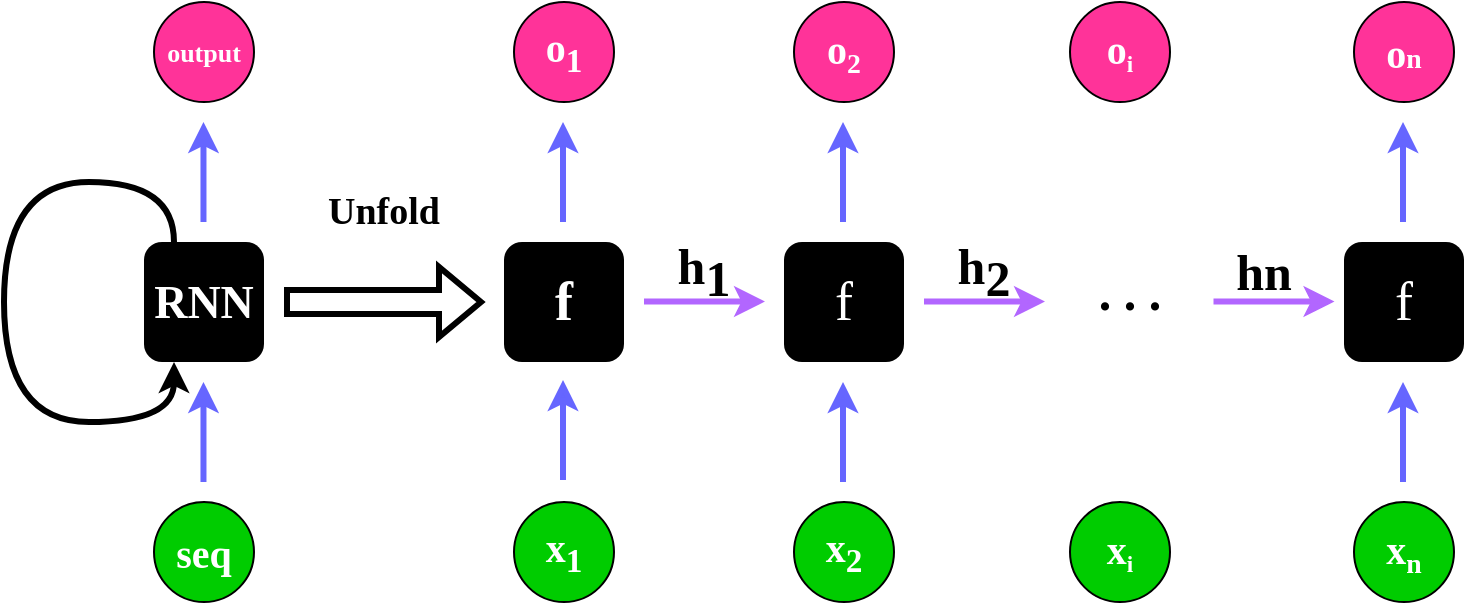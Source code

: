 <mxfile version="24.0.7" type="device">
  <diagram name="Page-1" id="DUD_6-T85kScICrpKMMz">
    <mxGraphModel dx="1783" dy="590" grid="1" gridSize="10" guides="1" tooltips="1" connect="1" arrows="1" fold="1" page="1" pageScale="1" pageWidth="850" pageHeight="1100" math="0" shadow="0">
      <root>
        <mxCell id="0" />
        <mxCell id="1" parent="0" />
        <mxCell id="Kn0003oJxsBQeWTrvDDb-1" value="&lt;font size=&quot;1&quot; data-font-src=&quot;https://fonts.googleapis.com/css?family=Italianno&quot; face=&quot;Italianno&quot; style=&quot;&quot; color=&quot;#ffffff&quot;&gt;&lt;b style=&quot;font-size: 27px;&quot;&gt;f&lt;/b&gt;&lt;/font&gt;" style="rounded=1;whiteSpace=wrap;html=1;fillColor=#000000;strokeColor=none;fontColor=#FF6666;" parent="1" vertex="1">
          <mxGeometry x="40" y="320" width="60" height="60" as="geometry" />
        </mxCell>
        <mxCell id="Kn0003oJxsBQeWTrvDDb-2" value="&lt;font color=&quot;#ffffff&quot; face=&quot;Italianno&quot; style=&quot;font-size: 27px;&quot;&gt;f&lt;/font&gt;" style="rounded=1;whiteSpace=wrap;html=1;fillColor=#000000;strokeColor=none;fontColor=#FF6666;" parent="1" vertex="1">
          <mxGeometry x="180" y="320" width="60" height="60" as="geometry" />
        </mxCell>
        <mxCell id="Kn0003oJxsBQeWTrvDDb-4" value="&lt;span style=&quot;color: rgb(255, 255, 255); font-family: Italianno; font-size: 27px;&quot;&gt;f&lt;/span&gt;" style="rounded=1;whiteSpace=wrap;html=1;fillColor=#000000;strokeColor=none;fontColor=#FF6666;" parent="1" vertex="1">
          <mxGeometry x="460" y="320" width="60" height="60" as="geometry" />
        </mxCell>
        <mxCell id="Kn0003oJxsBQeWTrvDDb-5" style="edgeStyle=orthogonalEdgeStyle;rounded=0;orthogonalLoop=1;jettySize=auto;html=1;exitX=0.5;exitY=0;exitDx=0;exitDy=0;strokeWidth=3;strokeColor=#6666FF;fontColor=#FF6666;" parent="1" edge="1">
          <mxGeometry relative="1" as="geometry">
            <mxPoint x="69.5" y="439" as="sourcePoint" />
            <mxPoint x="69.5" y="389" as="targetPoint" />
          </mxGeometry>
        </mxCell>
        <mxCell id="Kn0003oJxsBQeWTrvDDb-6" value="&lt;font face=&quot;Ubuntu&quot; style=&quot;font-size: 20px;&quot;&gt;&lt;b&gt;x&lt;sub&gt;1&lt;/sub&gt;&lt;/b&gt;&lt;/font&gt;" style="ellipse;whiteSpace=wrap;html=1;aspect=fixed;fillColor=#00CC00;fontColor=#FFFFFF;" parent="1" vertex="1">
          <mxGeometry x="45" y="450" width="50" height="50" as="geometry" />
        </mxCell>
        <mxCell id="Kn0003oJxsBQeWTrvDDb-7" style="edgeStyle=orthogonalEdgeStyle;rounded=0;orthogonalLoop=1;jettySize=auto;html=1;exitX=0.5;exitY=0;exitDx=0;exitDy=0;strokeWidth=3;strokeColor=#6666FF;fontColor=#FF6666;" parent="1" edge="1">
          <mxGeometry relative="1" as="geometry">
            <mxPoint x="69.5" y="310" as="sourcePoint" />
            <mxPoint x="69.5" y="260" as="targetPoint" />
          </mxGeometry>
        </mxCell>
        <mxCell id="Kn0003oJxsBQeWTrvDDb-8" value="&lt;font face=&quot;Ubuntu&quot;&gt;&lt;span style=&quot;font-size: 20px;&quot;&gt;&lt;b&gt;o&lt;sub&gt;1&lt;/sub&gt;&lt;/b&gt;&lt;/span&gt;&lt;/font&gt;" style="ellipse;whiteSpace=wrap;html=1;aspect=fixed;fillColor=#FF3399;fontColor=#FFFFFF;" parent="1" vertex="1">
          <mxGeometry x="45" y="200" width="50" height="50" as="geometry" />
        </mxCell>
        <mxCell id="Kn0003oJxsBQeWTrvDDb-9" value="&lt;b style=&quot;font-family: Ubuntu; font-size: 20px;&quot;&gt;o&lt;/b&gt;&lt;b style=&quot;font-family: Ubuntu; font-size: 16.667px;&quot;&gt;&lt;sub&gt;2&lt;/sub&gt;&lt;/b&gt;" style="ellipse;whiteSpace=wrap;html=1;aspect=fixed;fillColor=#FF3399;fontColor=#FFFFFF;" parent="1" vertex="1">
          <mxGeometry x="185" y="200" width="50" height="50" as="geometry" />
        </mxCell>
        <mxCell id="Kn0003oJxsBQeWTrvDDb-11" value="&lt;b style=&quot;font-family: Ubuntu; font-size: 20px;&quot;&gt;o&lt;/b&gt;&lt;b style=&quot;font-family: Ubuntu; font-size: 13.889px;&quot;&gt;n&lt;/b&gt;" style="ellipse;whiteSpace=wrap;html=1;aspect=fixed;fillColor=#FF3399;fontColor=#FFFFFF;" parent="1" vertex="1">
          <mxGeometry x="465" y="200" width="50" height="50" as="geometry" />
        </mxCell>
        <mxCell id="Kn0003oJxsBQeWTrvDDb-12" style="edgeStyle=orthogonalEdgeStyle;rounded=0;orthogonalLoop=1;jettySize=auto;html=1;exitX=0.5;exitY=0;exitDx=0;exitDy=0;strokeWidth=3;strokeColor=#6666FF;fontColor=#FF6666;" parent="1" edge="1">
          <mxGeometry relative="1" as="geometry">
            <mxPoint x="209.5" y="310" as="sourcePoint" />
            <mxPoint x="209.5" y="260" as="targetPoint" />
          </mxGeometry>
        </mxCell>
        <mxCell id="Kn0003oJxsBQeWTrvDDb-14" style="edgeStyle=orthogonalEdgeStyle;rounded=0;orthogonalLoop=1;jettySize=auto;html=1;exitX=0.5;exitY=0;exitDx=0;exitDy=0;strokeWidth=3;strokeColor=#6666FF;fontColor=#FF6666;" parent="1" edge="1">
          <mxGeometry relative="1" as="geometry">
            <mxPoint x="489.5" y="310" as="sourcePoint" />
            <mxPoint x="489.5" y="260" as="targetPoint" />
          </mxGeometry>
        </mxCell>
        <mxCell id="Kn0003oJxsBQeWTrvDDb-15" value="&lt;font face=&quot;Ubuntu&quot; style=&quot;font-size: 20px;&quot;&gt;&lt;b&gt;x&lt;sub&gt;2&lt;/sub&gt;&lt;/b&gt;&lt;/font&gt;" style="ellipse;whiteSpace=wrap;html=1;aspect=fixed;fillColor=#00CC00;fontColor=#FFFFFF;" parent="1" vertex="1">
          <mxGeometry x="185" y="450" width="50" height="50" as="geometry" />
        </mxCell>
        <mxCell id="Kn0003oJxsBQeWTrvDDb-17" value="&lt;font face=&quot;Ubuntu&quot; style=&quot;&quot;&gt;&lt;b style=&quot;&quot;&gt;&lt;span style=&quot;font-size: 20px;&quot;&gt;x&lt;/span&gt;&lt;span style=&quot;font-size: 16.667px;&quot;&gt;&lt;sub&gt;n&lt;/sub&gt;&lt;/span&gt;&lt;/b&gt;&lt;/font&gt;" style="ellipse;whiteSpace=wrap;html=1;aspect=fixed;fillColor=#00CC00;fontColor=#FFFFFF;" parent="1" vertex="1">
          <mxGeometry x="465" y="450" width="50" height="50" as="geometry" />
        </mxCell>
        <mxCell id="Kn0003oJxsBQeWTrvDDb-18" style="edgeStyle=orthogonalEdgeStyle;rounded=0;orthogonalLoop=1;jettySize=auto;html=1;exitX=0.5;exitY=0;exitDx=0;exitDy=0;strokeWidth=3;strokeColor=#6666FF;fontColor=#FF6666;" parent="1" edge="1">
          <mxGeometry relative="1" as="geometry">
            <mxPoint x="209.5" y="440" as="sourcePoint" />
            <mxPoint x="209.5" y="390" as="targetPoint" />
          </mxGeometry>
        </mxCell>
        <mxCell id="Kn0003oJxsBQeWTrvDDb-20" style="edgeStyle=orthogonalEdgeStyle;rounded=0;orthogonalLoop=1;jettySize=auto;html=1;exitX=0.5;exitY=0;exitDx=0;exitDy=0;strokeWidth=3;strokeColor=#6666FF;fontColor=#FF6666;" parent="1" edge="1">
          <mxGeometry relative="1" as="geometry">
            <mxPoint x="489.5" y="440" as="sourcePoint" />
            <mxPoint x="489.5" y="390" as="targetPoint" />
          </mxGeometry>
        </mxCell>
        <mxCell id="Kn0003oJxsBQeWTrvDDb-21" style="edgeStyle=orthogonalEdgeStyle;rounded=0;orthogonalLoop=1;jettySize=auto;html=1;exitX=0.5;exitY=0;exitDx=0;exitDy=0;strokeWidth=3;strokeColor=#B266FF;fontColor=#FF6666;" parent="1" edge="1">
          <mxGeometry relative="1" as="geometry">
            <mxPoint x="110" y="349.78" as="sourcePoint" />
            <mxPoint x="170.5" y="349.78" as="targetPoint" />
          </mxGeometry>
        </mxCell>
        <mxCell id="Kn0003oJxsBQeWTrvDDb-22" style="edgeStyle=orthogonalEdgeStyle;rounded=0;orthogonalLoop=1;jettySize=auto;html=1;exitX=0.5;exitY=0;exitDx=0;exitDy=0;strokeWidth=3;strokeColor=#B266FF;fontColor=#FF6666;" parent="1" edge="1">
          <mxGeometry relative="1" as="geometry">
            <mxPoint x="250" y="349.76" as="sourcePoint" />
            <mxPoint x="310.5" y="349.76" as="targetPoint" />
          </mxGeometry>
        </mxCell>
        <mxCell id="Kn0003oJxsBQeWTrvDDb-23" style="edgeStyle=orthogonalEdgeStyle;rounded=0;orthogonalLoop=1;jettySize=auto;html=1;exitX=0.5;exitY=0;exitDx=0;exitDy=0;strokeWidth=3;strokeColor=#B266FF;fontColor=#FF6666;" parent="1" edge="1">
          <mxGeometry relative="1" as="geometry">
            <mxPoint x="394.75" y="349.76" as="sourcePoint" />
            <mxPoint x="455.25" y="349.76" as="targetPoint" />
          </mxGeometry>
        </mxCell>
        <mxCell id="Kn0003oJxsBQeWTrvDDb-24" value="&lt;font data-font-src=&quot;https://fonts.googleapis.com/css?family=Italianno&quot; face=&quot;Italianno&quot; style=&quot;font-size: 25px;&quot;&gt;&lt;span style=&quot;font-size: 25px;&quot;&gt;h&lt;sub style=&quot;font-size: 25px;&quot;&gt;1&lt;/sub&gt;&lt;/span&gt;&lt;/font&gt;" style="text;html=1;align=center;verticalAlign=middle;whiteSpace=wrap;rounded=0;fontSize=25;fontStyle=1" parent="1" vertex="1">
          <mxGeometry x="110" y="320" width="60" height="30" as="geometry" />
        </mxCell>
        <mxCell id="Kn0003oJxsBQeWTrvDDb-25" value="&lt;font style=&quot;font-size: 25px;&quot;&gt;&lt;span style=&quot;font-size: 25px;&quot;&gt;&lt;span style=&quot;font-size: 25px;&quot;&gt;h&lt;/span&gt;&lt;span style=&quot;font-size: 25px;&quot;&gt;&lt;sub style=&quot;font-size: 25px;&quot;&gt;2&lt;/sub&gt;&lt;/span&gt;&lt;/span&gt;&lt;/font&gt;" style="text;html=1;align=center;verticalAlign=middle;whiteSpace=wrap;rounded=0;fontFamily=Italianno;fontSource=https%3A%2F%2Ffonts.googleapis.com%2Fcss%3Ffamily%3DItalianno;fontSize=25;fontStyle=1" parent="1" vertex="1">
          <mxGeometry x="250" y="320" width="60" height="30" as="geometry" />
        </mxCell>
        <mxCell id="Kn0003oJxsBQeWTrvDDb-26" value="&lt;font style=&quot;font-size: 25px;&quot;&gt;&lt;span style=&quot;font-size: 25px;&quot;&gt;&lt;span style=&quot;font-size: 25px;&quot;&gt;hn&lt;/span&gt;&lt;/span&gt;&lt;/font&gt;" style="text;html=1;align=center;verticalAlign=middle;whiteSpace=wrap;rounded=0;fontFamily=Italianno;fontSource=https%3A%2F%2Ffonts.googleapis.com%2Fcss%3Ffamily%3DItalianno;fontSize=25;fontStyle=1" parent="1" vertex="1">
          <mxGeometry x="390" y="320" width="60" height="30" as="geometry" />
        </mxCell>
        <mxCell id="Kn0003oJxsBQeWTrvDDb-27" value="&lt;font face=&quot;Ubuntu&quot; size=&quot;1&quot; style=&quot;&quot; color=&quot;#ffffff&quot;&gt;&lt;b style=&quot;font-size: 23px;&quot;&gt;RNN&lt;/b&gt;&lt;/font&gt;" style="rounded=1;whiteSpace=wrap;html=1;fillColor=#000000;strokeColor=none;fontColor=#FF6666;" parent="1" vertex="1">
          <mxGeometry x="-140" y="320" width="60" height="60" as="geometry" />
        </mxCell>
        <mxCell id="Kn0003oJxsBQeWTrvDDb-28" value="&lt;font face=&quot;Ubuntu&quot; style=&quot;font-size: 20px;&quot;&gt;&lt;b&gt;seq&lt;/b&gt;&lt;/font&gt;" style="ellipse;whiteSpace=wrap;html=1;aspect=fixed;fillColor=#00CC00;fontColor=#FFFFFF;" parent="1" vertex="1">
          <mxGeometry x="-135" y="450" width="50" height="50" as="geometry" />
        </mxCell>
        <mxCell id="Kn0003oJxsBQeWTrvDDb-29" value="&lt;font size=&quot;1&quot; face=&quot;Ubuntu&quot;&gt;&lt;b style=&quot;font-size: 13px;&quot;&gt;output&lt;/b&gt;&lt;/font&gt;" style="ellipse;whiteSpace=wrap;html=1;aspect=fixed;fillColor=#FF3399;fontColor=#FFFFFF;" parent="1" vertex="1">
          <mxGeometry x="-135" y="200" width="50" height="50" as="geometry" />
        </mxCell>
        <mxCell id="Kn0003oJxsBQeWTrvDDb-30" style="edgeStyle=orthogonalEdgeStyle;rounded=0;orthogonalLoop=1;jettySize=auto;html=1;exitX=0.5;exitY=0;exitDx=0;exitDy=0;strokeWidth=3;strokeColor=#6666FF;fontColor=#FF6666;" parent="1" edge="1">
          <mxGeometry relative="1" as="geometry">
            <mxPoint x="-110.26" y="310" as="sourcePoint" />
            <mxPoint x="-110.26" y="260" as="targetPoint" />
          </mxGeometry>
        </mxCell>
        <mxCell id="Kn0003oJxsBQeWTrvDDb-31" style="edgeStyle=orthogonalEdgeStyle;rounded=0;orthogonalLoop=1;jettySize=auto;html=1;exitX=0.5;exitY=0;exitDx=0;exitDy=0;strokeWidth=3;strokeColor=#6666FF;fontColor=#FF6666;" parent="1" edge="1">
          <mxGeometry relative="1" as="geometry">
            <mxPoint x="-110.26" y="440" as="sourcePoint" />
            <mxPoint x="-110.26" y="390" as="targetPoint" />
          </mxGeometry>
        </mxCell>
        <mxCell id="Kn0003oJxsBQeWTrvDDb-32" style="edgeStyle=orthogonalEdgeStyle;rounded=0;orthogonalLoop=1;jettySize=auto;html=1;exitX=0.25;exitY=0;exitDx=0;exitDy=0;entryX=0.25;entryY=1;entryDx=0;entryDy=0;strokeWidth=3;curved=1;" parent="1" source="Kn0003oJxsBQeWTrvDDb-27" target="Kn0003oJxsBQeWTrvDDb-27" edge="1">
          <mxGeometry relative="1" as="geometry">
            <Array as="points">
              <mxPoint x="-125" y="290" />
              <mxPoint x="-210" y="290" />
              <mxPoint x="-210" y="410" />
              <mxPoint x="-125" y="410" />
            </Array>
          </mxGeometry>
        </mxCell>
        <mxCell id="Kn0003oJxsBQeWTrvDDb-33" value="" style="shape=flexArrow;endArrow=classic;html=1;rounded=0;strokeWidth=3;" parent="1" edge="1">
          <mxGeometry width="50" height="50" relative="1" as="geometry">
            <mxPoint x="-70" y="350" as="sourcePoint" />
            <mxPoint x="30" y="350" as="targetPoint" />
          </mxGeometry>
        </mxCell>
        <mxCell id="Kn0003oJxsBQeWTrvDDb-34" value="&lt;b&gt;&lt;font style=&quot;font-size: 19px;&quot; face=&quot;Ubuntu&quot;&gt;Unfold&lt;/font&gt;&lt;/b&gt;" style="text;html=1;align=center;verticalAlign=middle;whiteSpace=wrap;rounded=0;" parent="1" vertex="1">
          <mxGeometry x="-50" y="290" width="60" height="30" as="geometry" />
        </mxCell>
        <mxCell id="phTSMtF67GbWN2Al6Nvf-5" value="&lt;b&gt;&lt;font style=&quot;font-size: 25px;&quot; face=&quot;Ubuntu&quot;&gt;. . .&lt;/font&gt;&lt;/b&gt;" style="text;html=1;align=center;verticalAlign=middle;whiteSpace=wrap;rounded=0;" vertex="1" parent="1">
          <mxGeometry x="323" y="330" width="60" height="30" as="geometry" />
        </mxCell>
        <mxCell id="phTSMtF67GbWN2Al6Nvf-6" value="&lt;b style=&quot;font-family: Ubuntu; font-size: 20px;&quot;&gt;o&lt;/b&gt;&lt;b style=&quot;font-family: Ubuntu; font-size: 13.889px;&quot;&gt;&lt;sub&gt;i&lt;/sub&gt;&lt;/b&gt;" style="ellipse;whiteSpace=wrap;html=1;aspect=fixed;fillColor=#FF3399;fontColor=#FFFFFF;" vertex="1" parent="1">
          <mxGeometry x="323" y="200" width="50" height="50" as="geometry" />
        </mxCell>
        <mxCell id="phTSMtF67GbWN2Al6Nvf-7" value="&lt;font face=&quot;Ubuntu&quot; style=&quot;&quot;&gt;&lt;b style=&quot;&quot;&gt;&lt;span style=&quot;font-size: 20px;&quot;&gt;x&lt;/span&gt;&lt;span style=&quot;font-size: 13.889px;&quot;&gt;&lt;sub&gt;i&lt;/sub&gt;&lt;/span&gt;&lt;/b&gt;&lt;/font&gt;" style="ellipse;whiteSpace=wrap;html=1;aspect=fixed;fillColor=#00CC00;fontColor=#FFFFFF;" vertex="1" parent="1">
          <mxGeometry x="323" y="450" width="50" height="50" as="geometry" />
        </mxCell>
      </root>
    </mxGraphModel>
  </diagram>
</mxfile>
